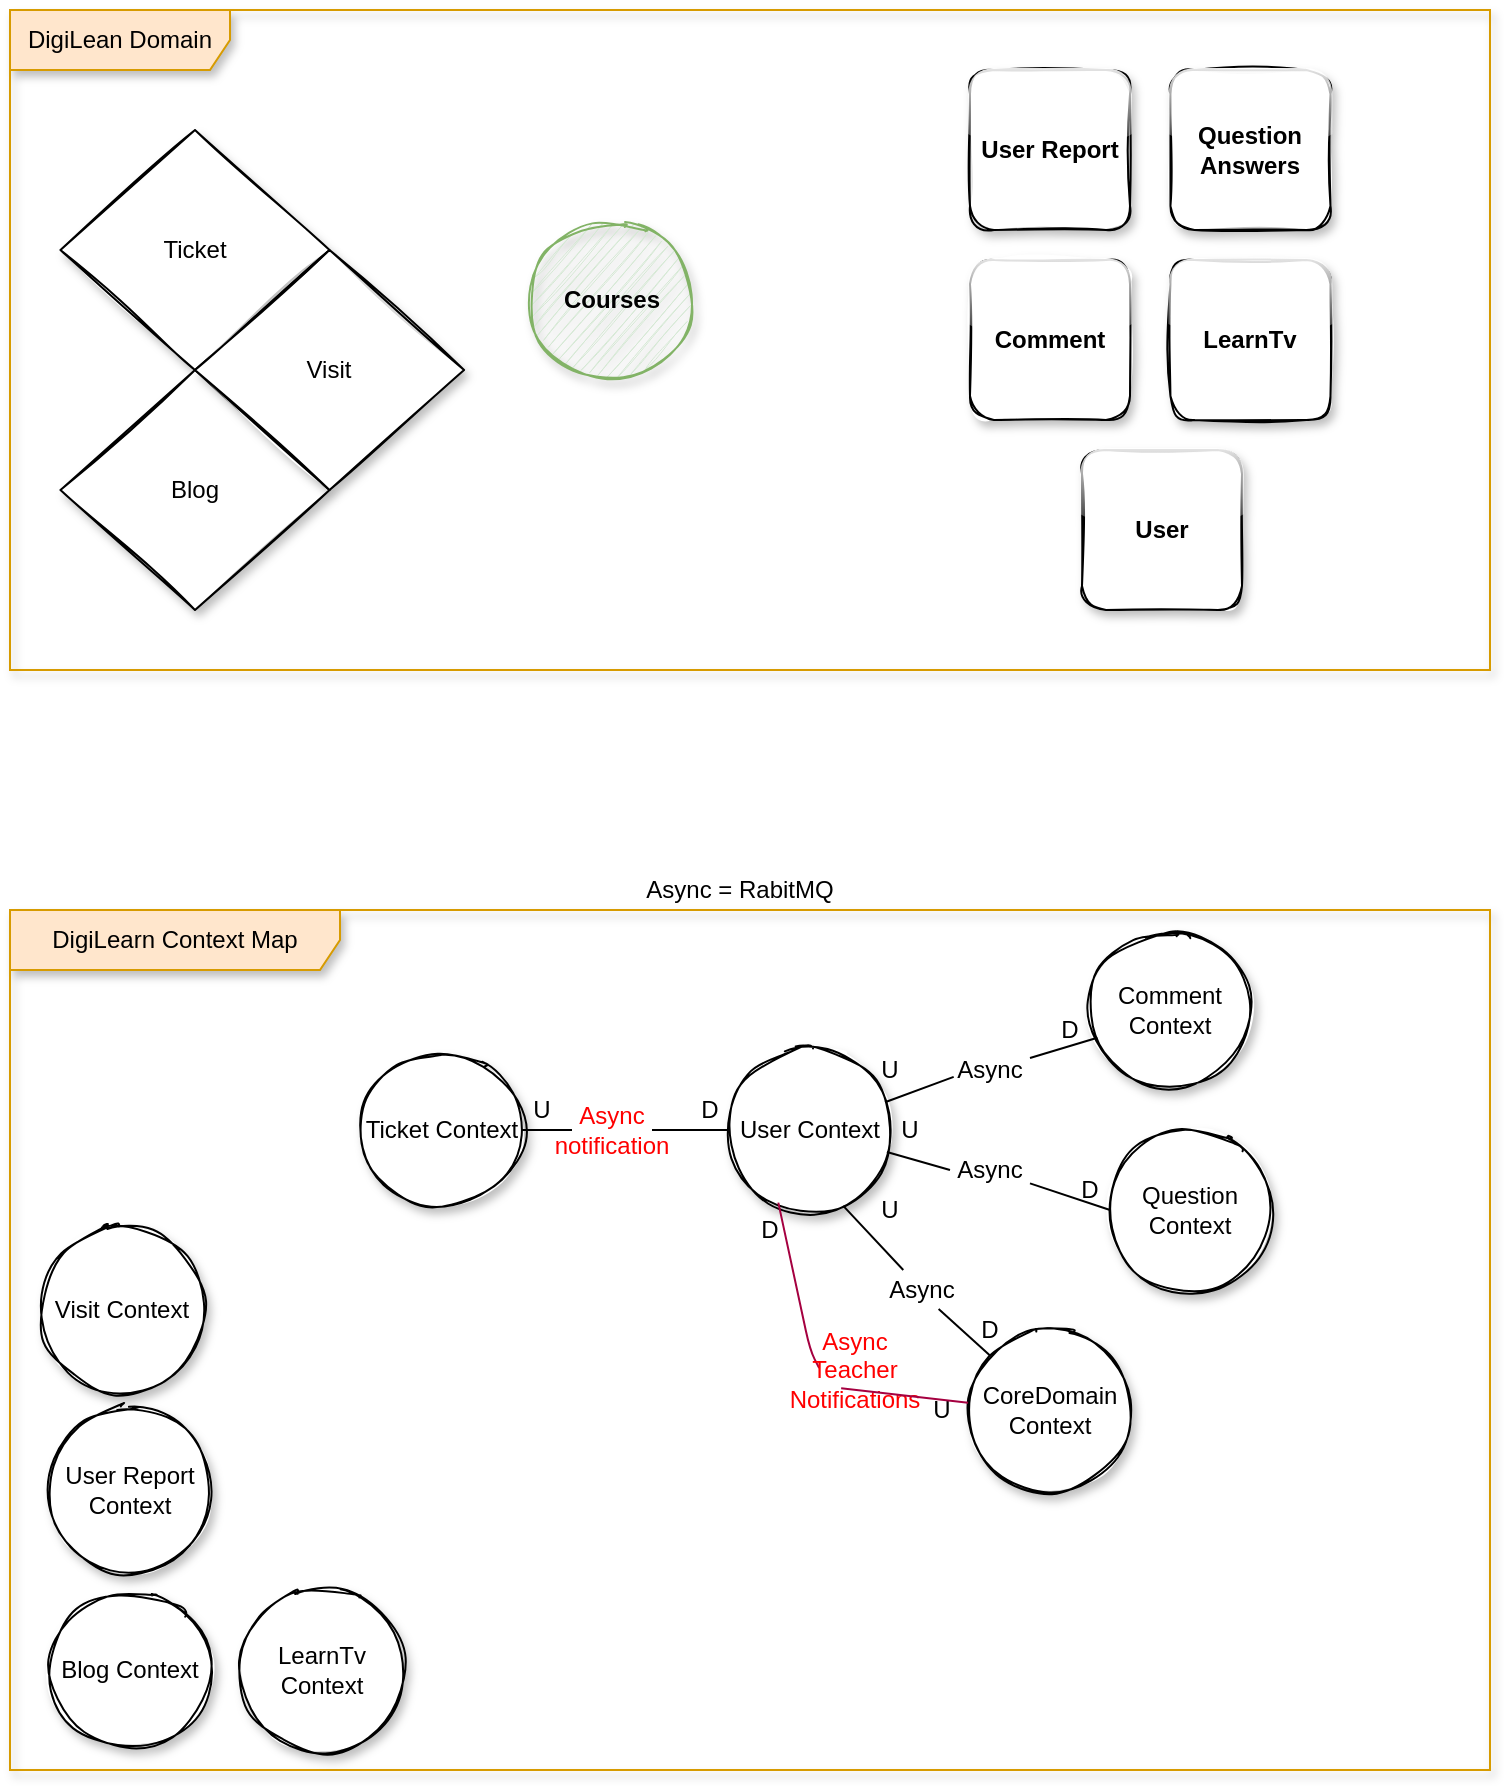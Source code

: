 <mxfile version="13.9.9" type="device"><diagram id="sI7zTcYa2VISixIvRRU8" name="Page-1"><mxGraphModel dx="1551" dy="1140" grid="1" gridSize="10" guides="1" tooltips="1" connect="1" arrows="1" fold="1" page="1" pageScale="1" pageWidth="827" pageHeight="1169" math="0" shadow="0"><root><mxCell id="0"/><mxCell id="1" parent="0"/><mxCell id="PVFtndgYCKTmm1ek49O0-84" value="" style="group" parent="1" vertex="1" connectable="0"><mxGeometry x="44" y="560" width="740" height="450" as="geometry"/></mxCell><mxCell id="PVFtndgYCKTmm1ek49O0-32" value="DigiLearn Context Map" style="shape=umlFrame;whiteSpace=wrap;html=1;rounded=0;shadow=1;glass=1;sketch=0;width=165;height=30;fillColor=#ffe6cc;strokeColor=#d79b00;" parent="PVFtndgYCKTmm1ek49O0-84" vertex="1"><mxGeometry y="20" width="740" height="430" as="geometry"/></mxCell><mxCell id="PVFtndgYCKTmm1ek49O0-35" value="Question Context" style="ellipse;whiteSpace=wrap;html=1;aspect=fixed;rounded=0;shadow=1;glass=1;sketch=1;gradientColor=none;" parent="PVFtndgYCKTmm1ek49O0-84" vertex="1"><mxGeometry x="550" y="130" width="80" height="80" as="geometry"/></mxCell><mxCell id="PVFtndgYCKTmm1ek49O0-36" value="LearnTv Context" style="ellipse;whiteSpace=wrap;html=1;aspect=fixed;rounded=0;shadow=1;glass=1;sketch=1;gradientColor=none;" parent="PVFtndgYCKTmm1ek49O0-84" vertex="1"><mxGeometry x="116" y="360" width="80" height="80" as="geometry"/></mxCell><mxCell id="PVFtndgYCKTmm1ek49O0-37" value="User Report Context" style="ellipse;whiteSpace=wrap;html=1;aspect=fixed;rounded=0;shadow=1;glass=1;sketch=1;gradientColor=none;" parent="PVFtndgYCKTmm1ek49O0-84" vertex="1"><mxGeometry x="20" y="270" width="80" height="80" as="geometry"/></mxCell><mxCell id="PVFtndgYCKTmm1ek49O0-39" value="Blog Context" style="ellipse;whiteSpace=wrap;html=1;aspect=fixed;rounded=0;shadow=1;glass=1;sketch=1;gradientColor=none;" parent="PVFtndgYCKTmm1ek49O0-84" vertex="1"><mxGeometry x="20" y="360" width="80" height="80" as="geometry"/></mxCell><mxCell id="PVFtndgYCKTmm1ek49O0-40" value="Visit Context" style="ellipse;whiteSpace=wrap;html=1;aspect=fixed;rounded=0;shadow=1;glass=1;sketch=1;gradientColor=none;" parent="PVFtndgYCKTmm1ek49O0-84" vertex="1"><mxGeometry x="16" y="180" width="80" height="80" as="geometry"/></mxCell><mxCell id="PVFtndgYCKTmm1ek49O0-41" value="Ticket Context" style="ellipse;whiteSpace=wrap;html=1;aspect=fixed;rounded=0;shadow=1;glass=1;sketch=1;gradientColor=none;" parent="PVFtndgYCKTmm1ek49O0-84" vertex="1"><mxGeometry x="176" y="90" width="80" height="80" as="geometry"/></mxCell><mxCell id="PVFtndgYCKTmm1ek49O0-70" value="User Context" style="ellipse;whiteSpace=wrap;html=1;aspect=fixed;rounded=0;shadow=1;glass=1;sketch=1;gradientColor=none;" parent="PVFtndgYCKTmm1ek49O0-84" vertex="1"><mxGeometry x="360" y="90" width="80" height="80" as="geometry"/></mxCell><mxCell id="PVFtndgYCKTmm1ek49O0-34" value="CoreDomain Context" style="ellipse;whiteSpace=wrap;html=1;aspect=fixed;rounded=0;shadow=1;glass=1;sketch=1;gradientColor=none;" parent="PVFtndgYCKTmm1ek49O0-84" vertex="1"><mxGeometry x="480" y="230" width="80" height="80" as="geometry"/></mxCell><mxCell id="PVFtndgYCKTmm1ek49O0-38" value="Comment Context" style="ellipse;whiteSpace=wrap;html=1;aspect=fixed;rounded=0;shadow=1;glass=1;sketch=1;gradientColor=none;" parent="PVFtndgYCKTmm1ek49O0-84" vertex="1"><mxGeometry x="540" y="30" width="80" height="80" as="geometry"/></mxCell><mxCell id="PVFtndgYCKTmm1ek49O0-71" value="" style="endArrow=none;html=1;entryX=0.046;entryY=0.673;entryDx=0;entryDy=0;entryPerimeter=0;" parent="PVFtndgYCKTmm1ek49O0-84" source="PVFtndgYCKTmm1ek49O0-75" target="PVFtndgYCKTmm1ek49O0-38" edge="1"><mxGeometry width="50" height="50" relative="1" as="geometry"><mxPoint x="460" y="120" as="sourcePoint"/><mxPoint x="510" y="70" as="targetPoint"/></mxGeometry></mxCell><mxCell id="PVFtndgYCKTmm1ek49O0-72" value="" style="endArrow=none;html=1;entryX=0;entryY=0.5;entryDx=0;entryDy=0;" parent="PVFtndgYCKTmm1ek49O0-84" source="PVFtndgYCKTmm1ek49O0-81" target="PVFtndgYCKTmm1ek49O0-35" edge="1"><mxGeometry width="50" height="50" relative="1" as="geometry"><mxPoint x="424.42" y="194.997" as="sourcePoint"/><mxPoint x="530.0" y="161.02" as="targetPoint"/></mxGeometry></mxCell><mxCell id="PVFtndgYCKTmm1ek49O0-73" value="U" style="text;html=1;strokeColor=none;fillColor=none;align=center;verticalAlign=middle;whiteSpace=wrap;rounded=0;shadow=1;glass=1;sketch=1;" parent="PVFtndgYCKTmm1ek49O0-84" vertex="1"><mxGeometry x="420" y="90" width="40" height="20" as="geometry"/></mxCell><mxCell id="PVFtndgYCKTmm1ek49O0-74" value="D" style="text;html=1;strokeColor=none;fillColor=none;align=center;verticalAlign=middle;whiteSpace=wrap;rounded=0;shadow=1;glass=1;sketch=1;" parent="PVFtndgYCKTmm1ek49O0-84" vertex="1"><mxGeometry x="510" y="70" width="40" height="20" as="geometry"/></mxCell><mxCell id="PVFtndgYCKTmm1ek49O0-76" style="edgeStyle=orthogonalEdgeStyle;rounded=0;orthogonalLoop=1;jettySize=auto;html=1;exitX=0.5;exitY=1;exitDx=0;exitDy=0;" parent="PVFtndgYCKTmm1ek49O0-84" source="PVFtndgYCKTmm1ek49O0-75" target="PVFtndgYCKTmm1ek49O0-75" edge="1"><mxGeometry relative="1" as="geometry"/></mxCell><mxCell id="PVFtndgYCKTmm1ek49O0-75" value="Async" style="text;html=1;strokeColor=none;fillColor=none;align=center;verticalAlign=middle;whiteSpace=wrap;rounded=0;shadow=1;glass=1;sketch=1;" parent="PVFtndgYCKTmm1ek49O0-84" vertex="1"><mxGeometry x="470" y="90" width="40" height="20" as="geometry"/></mxCell><mxCell id="PVFtndgYCKTmm1ek49O0-77" value="" style="endArrow=none;html=1;entryX=0.046;entryY=0.673;entryDx=0;entryDy=0;entryPerimeter=0;" parent="PVFtndgYCKTmm1ek49O0-84" source="PVFtndgYCKTmm1ek49O0-70" target="PVFtndgYCKTmm1ek49O0-75" edge="1"><mxGeometry width="50" height="50" relative="1" as="geometry"><mxPoint x="438.1" y="117.817" as="sourcePoint"/><mxPoint x="543.68" y="83.84" as="targetPoint"/></mxGeometry></mxCell><mxCell id="PVFtndgYCKTmm1ek49O0-78" value="U" style="text;html=1;strokeColor=none;fillColor=none;align=center;verticalAlign=middle;whiteSpace=wrap;rounded=0;shadow=1;glass=1;sketch=1;" parent="PVFtndgYCKTmm1ek49O0-84" vertex="1"><mxGeometry x="430" y="120" width="40" height="20" as="geometry"/></mxCell><mxCell id="PVFtndgYCKTmm1ek49O0-79" value="D" style="text;html=1;strokeColor=none;fillColor=none;align=center;verticalAlign=middle;whiteSpace=wrap;rounded=0;shadow=1;glass=1;sketch=1;" parent="PVFtndgYCKTmm1ek49O0-84" vertex="1"><mxGeometry x="520" y="150" width="40" height="20" as="geometry"/></mxCell><mxCell id="PVFtndgYCKTmm1ek49O0-81" value="Async" style="text;html=1;strokeColor=none;fillColor=none;align=center;verticalAlign=middle;whiteSpace=wrap;rounded=0;shadow=1;glass=1;sketch=1;" parent="PVFtndgYCKTmm1ek49O0-84" vertex="1"><mxGeometry x="470" y="140" width="40" height="20" as="geometry"/></mxCell><mxCell id="PVFtndgYCKTmm1ek49O0-82" value="" style="endArrow=none;html=1;entryX=0;entryY=0.5;entryDx=0;entryDy=0;" parent="PVFtndgYCKTmm1ek49O0-84" source="PVFtndgYCKTmm1ek49O0-70" target="PVFtndgYCKTmm1ek49O0-81" edge="1"><mxGeometry width="50" height="50" relative="1" as="geometry"><mxPoint x="438.649" y="140.307" as="sourcePoint"/><mxPoint x="550" y="170" as="targetPoint"/></mxGeometry></mxCell><mxCell id="PVFtndgYCKTmm1ek49O0-83" value="Async = RabitMQ" style="text;html=1;strokeColor=none;fillColor=none;align=center;verticalAlign=middle;whiteSpace=wrap;rounded=0;shadow=1;glass=1;sketch=1;" parent="PVFtndgYCKTmm1ek49O0-84" vertex="1"><mxGeometry x="300" width="130" height="20" as="geometry"/></mxCell><mxCell id="1b0diEBZiF6Q_akEYX8Q-2" value="" style="endArrow=none;html=1;entryX=0.708;entryY=0.974;entryDx=0;entryDy=0;entryPerimeter=0;" edge="1" parent="PVFtndgYCKTmm1ek49O0-84" source="1b0diEBZiF6Q_akEYX8Q-3" target="PVFtndgYCKTmm1ek49O0-70"><mxGeometry width="50" height="50" relative="1" as="geometry"><mxPoint x="396" y="260" as="sourcePoint"/><mxPoint x="446" y="210" as="targetPoint"/></mxGeometry></mxCell><mxCell id="1b0diEBZiF6Q_akEYX8Q-3" value="Async" style="text;html=1;strokeColor=none;fillColor=none;align=center;verticalAlign=middle;whiteSpace=wrap;rounded=0;" vertex="1" parent="PVFtndgYCKTmm1ek49O0-84"><mxGeometry x="436" y="200" width="40" height="20" as="geometry"/></mxCell><mxCell id="1b0diEBZiF6Q_akEYX8Q-4" value="" style="endArrow=none;html=1;entryX=0.708;entryY=0.974;entryDx=0;entryDy=0;entryPerimeter=0;" edge="1" parent="PVFtndgYCKTmm1ek49O0-84" source="PVFtndgYCKTmm1ek49O0-34" target="1b0diEBZiF6Q_akEYX8Q-3"><mxGeometry width="50" height="50" relative="1" as="geometry"><mxPoint x="535.525" y="801.908" as="sourcePoint"/><mxPoint x="460.64" y="727.92" as="targetPoint"/></mxGeometry></mxCell><mxCell id="1b0diEBZiF6Q_akEYX8Q-5" value="U" style="text;html=1;strokeColor=none;fillColor=none;align=center;verticalAlign=middle;whiteSpace=wrap;rounded=0;shadow=1;glass=1;sketch=1;" vertex="1" parent="PVFtndgYCKTmm1ek49O0-84"><mxGeometry x="420" y="160" width="40" height="20" as="geometry"/></mxCell><mxCell id="1b0diEBZiF6Q_akEYX8Q-6" value="D" style="text;html=1;strokeColor=none;fillColor=none;align=center;verticalAlign=middle;whiteSpace=wrap;rounded=0;shadow=1;glass=1;sketch=1;" vertex="1" parent="PVFtndgYCKTmm1ek49O0-84"><mxGeometry x="470" y="220" width="40" height="20" as="geometry"/></mxCell><mxCell id="1b0diEBZiF6Q_akEYX8Q-7" value="" style="endArrow=none;html=1;exitX=-0.012;exitY=0.454;exitDx=0;exitDy=0;exitPerimeter=0;entryX=0.302;entryY=0.954;entryDx=0;entryDy=0;entryPerimeter=0;fillColor=#d80073;strokeColor=#A50040;" edge="1" parent="PVFtndgYCKTmm1ek49O0-84" source="1b0diEBZiF6Q_akEYX8Q-14" target="PVFtndgYCKTmm1ek49O0-70"><mxGeometry width="50" height="50" relative="1" as="geometry"><mxPoint x="366" y="270" as="sourcePoint"/><mxPoint x="416" y="220" as="targetPoint"/><Array as="points"><mxPoint x="400" y="240"/></Array></mxGeometry></mxCell><mxCell id="1b0diEBZiF6Q_akEYX8Q-8" value="U" style="text;html=1;strokeColor=none;fillColor=none;align=center;verticalAlign=middle;whiteSpace=wrap;rounded=0;shadow=1;glass=1;sketch=1;" vertex="1" parent="PVFtndgYCKTmm1ek49O0-84"><mxGeometry x="446" y="260" width="40" height="20" as="geometry"/></mxCell><mxCell id="1b0diEBZiF6Q_akEYX8Q-9" value="D" style="text;html=1;strokeColor=none;fillColor=none;align=center;verticalAlign=middle;whiteSpace=wrap;rounded=0;shadow=1;glass=1;sketch=1;" vertex="1" parent="PVFtndgYCKTmm1ek49O0-84"><mxGeometry x="360" y="170" width="40" height="20" as="geometry"/></mxCell><mxCell id="1b0diEBZiF6Q_akEYX8Q-14" value="Async&lt;br&gt;Teacher Notifications" style="text;html=1;strokeColor=none;fillColor=none;align=center;verticalAlign=middle;whiteSpace=wrap;rounded=0;fontColor=#FF0000;" vertex="1" parent="PVFtndgYCKTmm1ek49O0-84"><mxGeometry x="405" y="240" width="35" height="20" as="geometry"/></mxCell><mxCell id="1b0diEBZiF6Q_akEYX8Q-15" value="" style="endArrow=none;html=1;exitX=-0.012;exitY=0.454;exitDx=0;exitDy=0;exitPerimeter=0;entryX=0.302;entryY=0.954;entryDx=0;entryDy=0;entryPerimeter=0;fillColor=#d80073;strokeColor=#A50040;" edge="1" parent="PVFtndgYCKTmm1ek49O0-84" source="PVFtndgYCKTmm1ek49O0-34" target="1b0diEBZiF6Q_akEYX8Q-14"><mxGeometry width="50" height="50" relative="1" as="geometry"><mxPoint x="523.04" y="826.32" as="sourcePoint"/><mxPoint x="428.16" y="726.32" as="targetPoint"/><Array as="points"/></mxGeometry></mxCell><mxCell id="1b0diEBZiF6Q_akEYX8Q-17" value="" style="endArrow=none;html=1;fontColor=#FF0000;entryX=0;entryY=0.5;entryDx=0;entryDy=0;" edge="1" parent="PVFtndgYCKTmm1ek49O0-84" source="1b0diEBZiF6Q_akEYX8Q-20" target="PVFtndgYCKTmm1ek49O0-70"><mxGeometry width="50" height="50" relative="1" as="geometry"><mxPoint x="286" y="180" as="sourcePoint"/><mxPoint x="336" y="130" as="targetPoint"/></mxGeometry></mxCell><mxCell id="1b0diEBZiF6Q_akEYX8Q-18" value="U" style="text;html=1;strokeColor=none;fillColor=none;align=center;verticalAlign=middle;whiteSpace=wrap;rounded=0;shadow=1;glass=1;sketch=1;" vertex="1" parent="PVFtndgYCKTmm1ek49O0-84"><mxGeometry x="246" y="110" width="40" height="20" as="geometry"/></mxCell><mxCell id="1b0diEBZiF6Q_akEYX8Q-19" value="D" style="text;html=1;strokeColor=none;fillColor=none;align=center;verticalAlign=middle;whiteSpace=wrap;rounded=0;shadow=1;glass=1;sketch=1;" vertex="1" parent="PVFtndgYCKTmm1ek49O0-84"><mxGeometry x="330" y="110" width="40" height="20" as="geometry"/></mxCell><mxCell id="1b0diEBZiF6Q_akEYX8Q-20" value="Async&lt;br&gt;&lt;div&gt;&lt;span&gt;notification&lt;/span&gt;&lt;/div&gt;" style="text;html=1;strokeColor=none;fillColor=none;align=center;verticalAlign=middle;whiteSpace=wrap;rounded=0;fontColor=#FF0000;" vertex="1" parent="PVFtndgYCKTmm1ek49O0-84"><mxGeometry x="281" y="120" width="40" height="20" as="geometry"/></mxCell><mxCell id="1b0diEBZiF6Q_akEYX8Q-21" value="" style="endArrow=none;html=1;fontColor=#FF0000;entryX=0;entryY=0.5;entryDx=0;entryDy=0;" edge="1" parent="PVFtndgYCKTmm1ek49O0-84" source="PVFtndgYCKTmm1ek49O0-41" target="1b0diEBZiF6Q_akEYX8Q-20"><mxGeometry width="50" height="50" relative="1" as="geometry"><mxPoint x="300" y="690" as="sourcePoint"/><mxPoint x="404" y="690" as="targetPoint"/></mxGeometry></mxCell><mxCell id="PVFtndgYCKTmm1ek49O0-86" value="" style="group" parent="1" vertex="1" connectable="0"><mxGeometry x="44" y="130" width="740" height="330" as="geometry"/></mxCell><mxCell id="PVFtndgYCKTmm1ek49O0-69" value="&lt;b&gt;User&lt;/b&gt;" style="whiteSpace=wrap;html=1;aspect=fixed;shadow=1;sketch=1;rounded=1;glass=1;" parent="PVFtndgYCKTmm1ek49O0-86" vertex="1"><mxGeometry x="536.004" y="220" width="80" height="80" as="geometry"/></mxCell><mxCell id="PVFtndgYCKTmm1ek49O0-11" value="DigiLean Domain" style="shape=umlFrame;whiteSpace=wrap;html=1;width=110;height=30;fillColor=#ffe6cc;strokeColor=#d79b00;shadow=1;sketch=0;" parent="PVFtndgYCKTmm1ek49O0-86" vertex="1"><mxGeometry width="740" height="330" as="geometry"/></mxCell><mxCell id="PVFtndgYCKTmm1ek49O0-12" value="&lt;b&gt;Courses&lt;/b&gt;" style="ellipse;whiteSpace=wrap;html=1;aspect=fixed;fillColor=#d5e8d4;strokeColor=#82b366;shadow=1;sketch=1;" parent="PVFtndgYCKTmm1ek49O0-86" vertex="1"><mxGeometry x="260.682" y="105" width="80" height="80" as="geometry"/></mxCell><mxCell id="PVFtndgYCKTmm1ek49O0-13" value="Ticket" style="rhombus;whiteSpace=wrap;html=1;shadow=1;sketch=1;" parent="PVFtndgYCKTmm1ek49O0-86" vertex="1"><mxGeometry x="25.227" y="60" width="134.545" height="120" as="geometry"/></mxCell><mxCell id="PVFtndgYCKTmm1ek49O0-14" value="Blog" style="rhombus;whiteSpace=wrap;html=1;shadow=1;sketch=1;rounded=0;" parent="PVFtndgYCKTmm1ek49O0-86" vertex="1"><mxGeometry x="25.227" y="180" width="134.545" height="120" as="geometry"/></mxCell><mxCell id="PVFtndgYCKTmm1ek49O0-15" value="&lt;b&gt;Question Answers&lt;/b&gt;" style="whiteSpace=wrap;html=1;aspect=fixed;shadow=1;sketch=1;rounded=1;glass=1;" parent="PVFtndgYCKTmm1ek49O0-86" vertex="1"><mxGeometry x="580.227" y="30" width="80" height="80" as="geometry"/></mxCell><mxCell id="PVFtndgYCKTmm1ek49O0-16" value="&lt;b&gt;LearnTv&lt;/b&gt;" style="whiteSpace=wrap;html=1;aspect=fixed;shadow=1;sketch=1;glass=1;rounded=1;" parent="PVFtndgYCKTmm1ek49O0-86" vertex="1"><mxGeometry x="580.227" y="125" width="80" height="80" as="geometry"/></mxCell><mxCell id="PVFtndgYCKTmm1ek49O0-17" value="&lt;b&gt;Comment&lt;/b&gt;" style="whiteSpace=wrap;html=1;aspect=fixed;shadow=1;sketch=1;rounded=1;glass=1;" parent="PVFtndgYCKTmm1ek49O0-86" vertex="1"><mxGeometry x="480.004" y="125" width="80" height="80" as="geometry"/></mxCell><mxCell id="PVFtndgYCKTmm1ek49O0-18" value="Visit" style="rhombus;whiteSpace=wrap;html=1;shadow=1;sketch=1;" parent="PVFtndgYCKTmm1ek49O0-86" vertex="1"><mxGeometry x="92.5" y="120" width="134.545" height="120" as="geometry"/></mxCell><mxCell id="PVFtndgYCKTmm1ek49O0-19" value="&lt;b&gt;User Report&lt;/b&gt;" style="whiteSpace=wrap;html=1;aspect=fixed;shadow=1;sketch=1;glass=1;rounded=1;" parent="PVFtndgYCKTmm1ek49O0-86" vertex="1"><mxGeometry x="480.004" y="30" width="80" height="80" as="geometry"/></mxCell></root></mxGraphModel></diagram></mxfile>